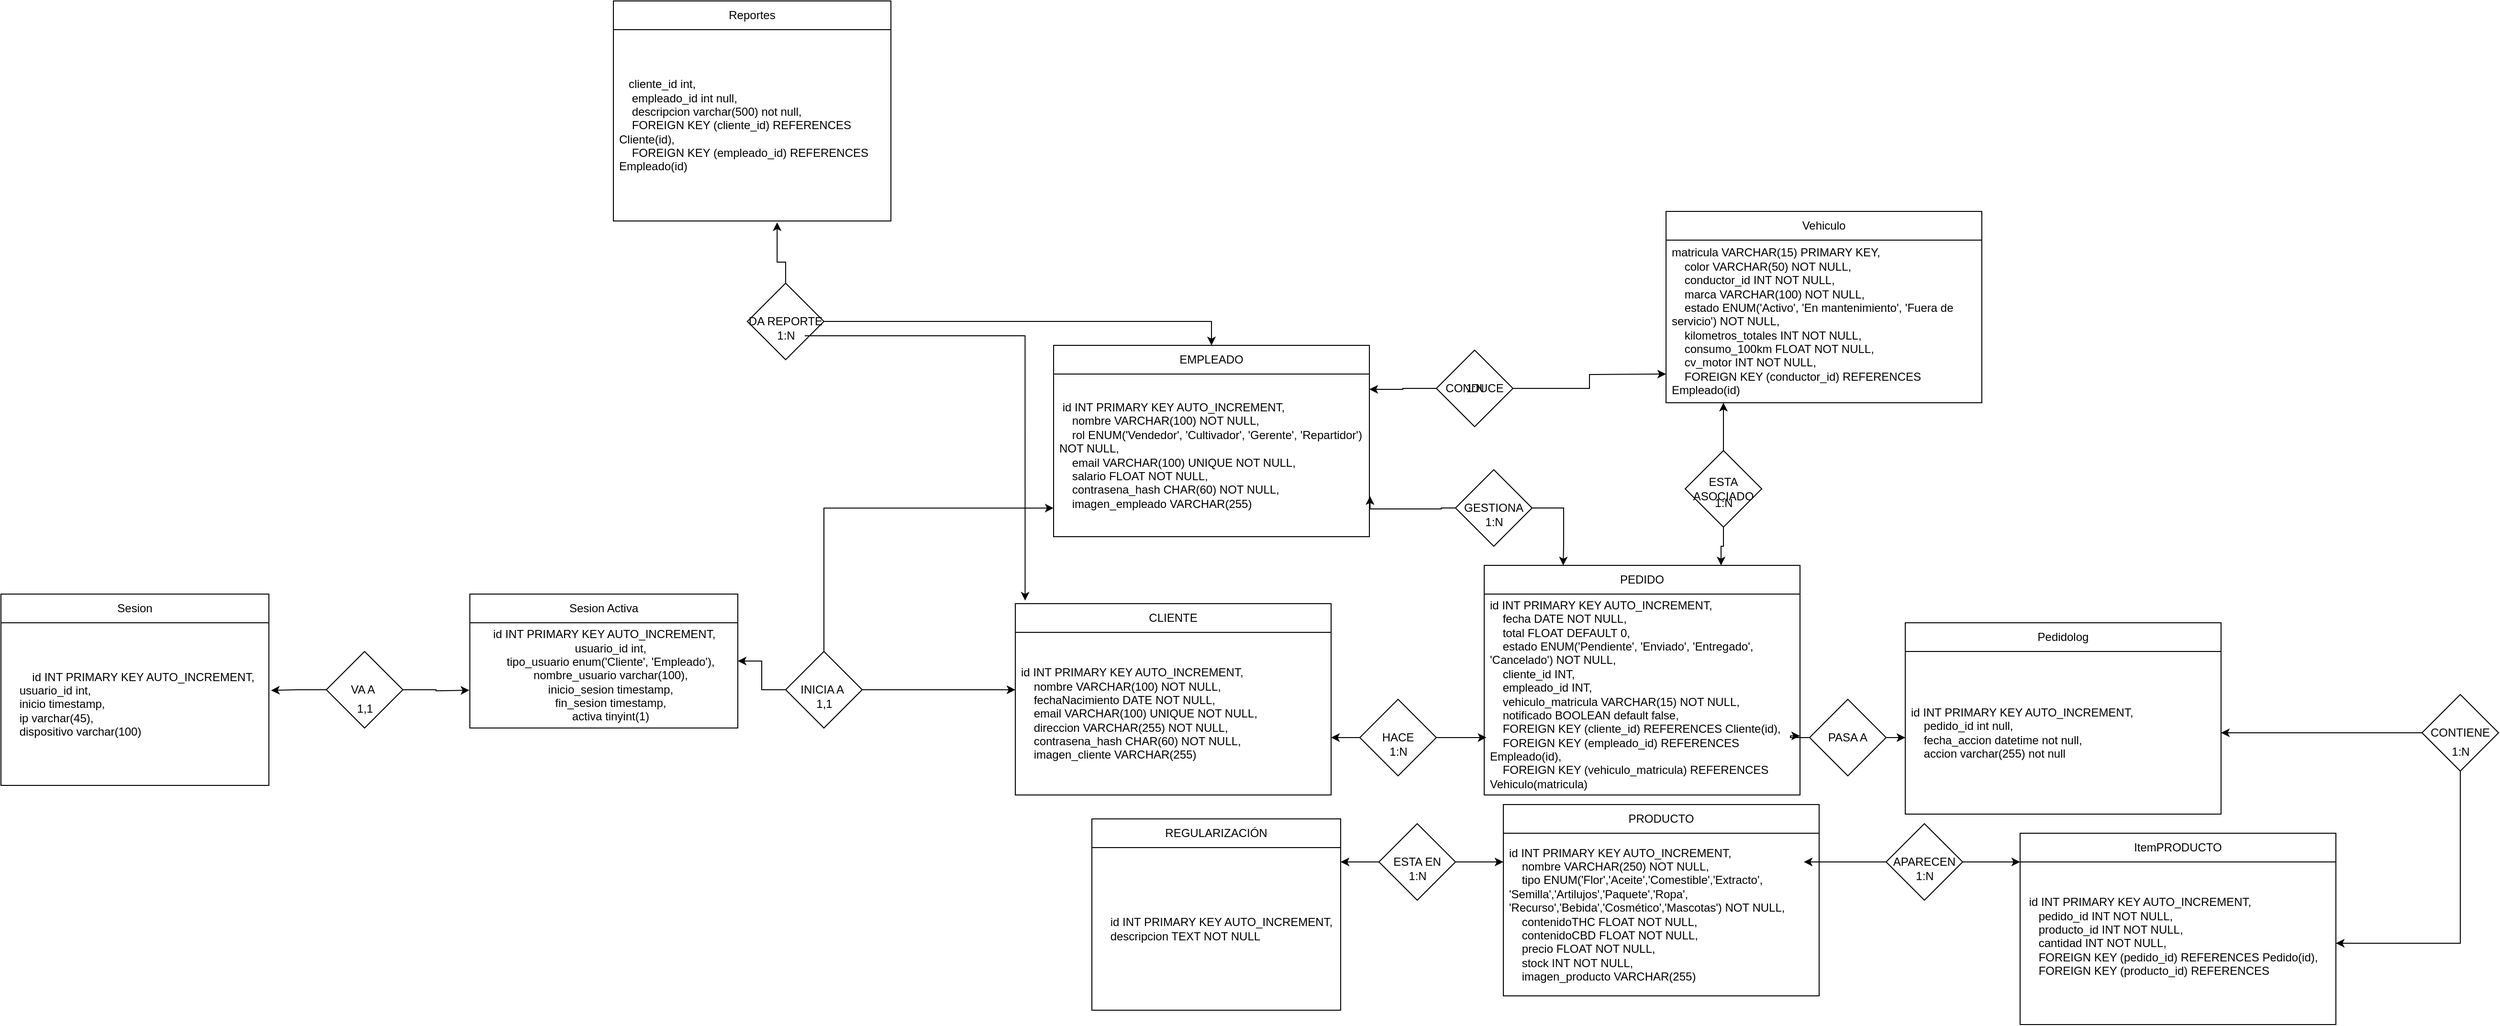 <mxfile version="27.0.2">
  <diagram name="Página-1" id="QCLR3uHfYd-4rFstNeCy">
    <mxGraphModel dx="3174" dy="2915" grid="1" gridSize="10" guides="1" tooltips="1" connect="1" arrows="1" fold="1" page="1" pageScale="1" pageWidth="827" pageHeight="1169" math="0" shadow="0">
      <root>
        <mxCell id="0" />
        <mxCell id="1" parent="0" />
        <mxCell id="9TUCK8Fl6qZcFN1JhtRJ-6" style="edgeStyle=orthogonalEdgeStyle;rounded=0;orthogonalLoop=1;jettySize=auto;html=1;entryX=1;entryY=0.5;entryDx=0;entryDy=0;" parent="1" source="9TUCK8Fl6qZcFN1JhtRJ-5" edge="1">
          <mxGeometry relative="1" as="geometry">
            <mxPoint x="180" y="160" as="targetPoint" />
          </mxGeometry>
        </mxCell>
        <mxCell id="9TUCK8Fl6qZcFN1JhtRJ-5" value="HACE" style="rhombus;whiteSpace=wrap;html=1;" parent="1" vertex="1">
          <mxGeometry x="210" y="120" width="80" height="80" as="geometry" />
        </mxCell>
        <mxCell id="9TUCK8Fl6qZcFN1JhtRJ-9" value="1:N" style="text;html=1;align=center;verticalAlign=middle;resizable=0;points=[];autosize=1;strokeColor=none;fillColor=none;" parent="1" vertex="1">
          <mxGeometry x="230" y="160" width="40" height="30" as="geometry" />
        </mxCell>
        <mxCell id="9TUCK8Fl6qZcFN1JhtRJ-30" style="edgeStyle=orthogonalEdgeStyle;rounded=0;orthogonalLoop=1;jettySize=auto;html=1;entryX=1.002;entryY=0.751;entryDx=0;entryDy=0;entryPerimeter=0;" parent="1" source="9TUCK8Fl6qZcFN1JhtRJ-11" target="98i-PtYuy4Ng5n8LBIRt-29" edge="1">
          <mxGeometry relative="1" as="geometry">
            <mxPoint x="280" y="-80" as="targetPoint" />
            <Array as="points">
              <mxPoint x="295" y="-80" />
              <mxPoint x="295" y="-79" />
              <mxPoint x="221" y="-79" />
            </Array>
          </mxGeometry>
        </mxCell>
        <mxCell id="Ikig8t3m9yT1rzuETTX_-10" style="edgeStyle=orthogonalEdgeStyle;rounded=0;orthogonalLoop=1;jettySize=auto;html=1;entryX=0.25;entryY=0;entryDx=0;entryDy=0;" parent="1" source="9TUCK8Fl6qZcFN1JhtRJ-11" target="98i-PtYuy4Ng5n8LBIRt-15" edge="1">
          <mxGeometry relative="1" as="geometry">
            <Array as="points">
              <mxPoint x="423" y="-80" />
              <mxPoint x="423" y="-40" />
              <mxPoint x="423" y="-40" />
            </Array>
          </mxGeometry>
        </mxCell>
        <mxCell id="9TUCK8Fl6qZcFN1JhtRJ-11" value="GESTIONA" style="rhombus;whiteSpace=wrap;html=1;" parent="1" vertex="1">
          <mxGeometry x="310" y="-120" width="80" height="80" as="geometry" />
        </mxCell>
        <mxCell id="9TUCK8Fl6qZcFN1JhtRJ-16" value="1:N" style="text;html=1;align=center;verticalAlign=middle;resizable=0;points=[];autosize=1;strokeColor=none;fillColor=none;" parent="1" vertex="1">
          <mxGeometry x="330" y="-80" width="40" height="30" as="geometry" />
        </mxCell>
        <mxCell id="CIaCIXDbEJzTGDQdLWJQ-27" style="edgeStyle=orthogonalEdgeStyle;rounded=0;orthogonalLoop=1;jettySize=auto;html=1;entryX=1;entryY=0.5;entryDx=0;entryDy=0;" parent="1" source="9TUCK8Fl6qZcFN1JhtRJ-17" target="98i-PtYuy4Ng5n8LBIRt-13" edge="1">
          <mxGeometry relative="1" as="geometry">
            <mxPoint x="1070" y="160" as="targetPoint" />
          </mxGeometry>
        </mxCell>
        <mxCell id="98i-PtYuy4Ng5n8LBIRt-14" style="edgeStyle=orthogonalEdgeStyle;rounded=0;orthogonalLoop=1;jettySize=auto;html=1;entryX=1;entryY=0.5;entryDx=0;entryDy=0;" parent="1" source="9TUCK8Fl6qZcFN1JhtRJ-17" target="98i-PtYuy4Ng5n8LBIRt-7" edge="1">
          <mxGeometry relative="1" as="geometry" />
        </mxCell>
        <mxCell id="9TUCK8Fl6qZcFN1JhtRJ-17" value="CONTIENE" style="rhombus;whiteSpace=wrap;html=1;" parent="1" vertex="1">
          <mxGeometry x="1320" y="115" width="80" height="80" as="geometry" />
        </mxCell>
        <mxCell id="9TUCK8Fl6qZcFN1JhtRJ-21" value="1:N" style="text;html=1;align=center;verticalAlign=middle;resizable=0;points=[];autosize=1;strokeColor=none;fillColor=none;" parent="1" vertex="1">
          <mxGeometry x="1340" y="160" width="40" height="30" as="geometry" />
        </mxCell>
        <mxCell id="9TUCK8Fl6qZcFN1JhtRJ-24" value="" style="edgeStyle=orthogonalEdgeStyle;rounded=0;orthogonalLoop=1;jettySize=auto;html=1;entryX=0;entryY=0.5;entryDx=0;entryDy=0;" parent="1" source="9TUCK8Fl6qZcFN1JhtRJ-23" edge="1">
          <mxGeometry relative="1" as="geometry">
            <mxPoint x="900" y="290" as="targetPoint" />
          </mxGeometry>
        </mxCell>
        <mxCell id="CIaCIXDbEJzTGDQdLWJQ-4" style="edgeStyle=orthogonalEdgeStyle;rounded=0;orthogonalLoop=1;jettySize=auto;html=1;entryX=1;entryY=0.5;entryDx=0;entryDy=0;" parent="1" source="9TUCK8Fl6qZcFN1JhtRJ-23" edge="1">
          <mxGeometry relative="1" as="geometry">
            <mxPoint x="674" y="290" as="targetPoint" />
          </mxGeometry>
        </mxCell>
        <mxCell id="9TUCK8Fl6qZcFN1JhtRJ-23" value="APARECEN" style="rhombus;whiteSpace=wrap;html=1;" parent="1" vertex="1">
          <mxGeometry x="760" y="250" width="80" height="80" as="geometry" />
        </mxCell>
        <mxCell id="9TUCK8Fl6qZcFN1JhtRJ-27" value="1:N" style="text;html=1;align=center;verticalAlign=middle;resizable=0;points=[];autosize=1;strokeColor=none;fillColor=none;" parent="1" vertex="1">
          <mxGeometry x="780" y="290" width="40" height="30" as="geometry" />
        </mxCell>
        <mxCell id="9TUCK8Fl6qZcFN1JhtRJ-33" style="edgeStyle=orthogonalEdgeStyle;rounded=0;orthogonalLoop=1;jettySize=auto;html=1;entryX=1;entryY=0.094;entryDx=0;entryDy=0;entryPerimeter=0;" parent="1" source="9TUCK8Fl6qZcFN1JhtRJ-29" target="98i-PtYuy4Ng5n8LBIRt-29" edge="1">
          <mxGeometry relative="1" as="geometry">
            <mxPoint x="170" y="-170" as="targetPoint" />
          </mxGeometry>
        </mxCell>
        <mxCell id="9TUCK8Fl6qZcFN1JhtRJ-35" style="edgeStyle=orthogonalEdgeStyle;rounded=0;orthogonalLoop=1;jettySize=auto;html=1;entryX=0;entryY=0.5;entryDx=0;entryDy=0;" parent="1" source="9TUCK8Fl6qZcFN1JhtRJ-29" edge="1">
          <mxGeometry relative="1" as="geometry">
            <mxPoint x="530" y="-220" as="targetPoint" />
          </mxGeometry>
        </mxCell>
        <mxCell id="9TUCK8Fl6qZcFN1JhtRJ-29" value="CONDUCE" style="rhombus;whiteSpace=wrap;html=1;" parent="1" vertex="1">
          <mxGeometry x="290" y="-245" width="80" height="80" as="geometry" />
        </mxCell>
        <mxCell id="9TUCK8Fl6qZcFN1JhtRJ-32" value="1:N" style="text;html=1;align=center;verticalAlign=middle;resizable=0;points=[];autosize=1;strokeColor=none;fillColor=none;" parent="1" vertex="1">
          <mxGeometry x="310" y="-220" width="40" height="30" as="geometry" />
        </mxCell>
        <mxCell id="9TUCK8Fl6qZcFN1JhtRJ-37" style="edgeStyle=orthogonalEdgeStyle;rounded=0;orthogonalLoop=1;jettySize=auto;html=1;entryX=0.5;entryY=1;entryDx=0;entryDy=0;" parent="1" source="9TUCK8Fl6qZcFN1JhtRJ-36" edge="1">
          <mxGeometry relative="1" as="geometry">
            <mxPoint x="590" y="-190" as="targetPoint" />
          </mxGeometry>
        </mxCell>
        <mxCell id="KaKe4W6xplsF1wte8NYP-4" style="edgeStyle=orthogonalEdgeStyle;rounded=0;orthogonalLoop=1;jettySize=auto;html=1;entryX=0.75;entryY=0;entryDx=0;entryDy=0;" parent="1" source="9TUCK8Fl6qZcFN1JhtRJ-36" target="98i-PtYuy4Ng5n8LBIRt-15" edge="1">
          <mxGeometry relative="1" as="geometry">
            <Array as="points">
              <mxPoint x="590" y="-40" />
              <mxPoint x="588" y="-40" />
            </Array>
          </mxGeometry>
        </mxCell>
        <mxCell id="9TUCK8Fl6qZcFN1JhtRJ-36" value="ESTA ASOCIADO" style="rhombus;whiteSpace=wrap;html=1;" parent="1" vertex="1">
          <mxGeometry x="550" y="-140" width="80" height="80" as="geometry" />
        </mxCell>
        <mxCell id="9TUCK8Fl6qZcFN1JhtRJ-39" value="1:N" style="text;html=1;align=center;verticalAlign=middle;resizable=0;points=[];autosize=1;strokeColor=none;fillColor=none;" parent="1" vertex="1">
          <mxGeometry x="570" y="-100" width="40" height="30" as="geometry" />
        </mxCell>
        <mxCell id="CIaCIXDbEJzTGDQdLWJQ-13" style="edgeStyle=orthogonalEdgeStyle;rounded=0;orthogonalLoop=1;jettySize=auto;html=1;entryX=0;entryY=0.824;entryDx=0;entryDy=0;entryPerimeter=0;" parent="1" source="CIaCIXDbEJzTGDQdLWJQ-9" target="98i-PtYuy4Ng5n8LBIRt-29" edge="1">
          <mxGeometry relative="1" as="geometry">
            <mxPoint x="-150" y="-80" as="targetPoint" />
            <Array as="points">
              <mxPoint x="-350" y="-80" />
            </Array>
          </mxGeometry>
        </mxCell>
        <mxCell id="Ikig8t3m9yT1rzuETTX_-3" style="edgeStyle=orthogonalEdgeStyle;rounded=0;orthogonalLoop=1;jettySize=auto;html=1;entryX=1;entryY=0.5;entryDx=0;entryDy=0;" parent="1" source="CIaCIXDbEJzTGDQdLWJQ-9" target="Ikig8t3m9yT1rzuETTX_-1" edge="1">
          <mxGeometry relative="1" as="geometry" />
        </mxCell>
        <mxCell id="CIaCIXDbEJzTGDQdLWJQ-9" value="INICIA A&amp;nbsp;" style="rhombus;whiteSpace=wrap;html=1;" parent="1" vertex="1">
          <mxGeometry x="-390" y="70" width="80" height="80" as="geometry" />
        </mxCell>
        <mxCell id="CIaCIXDbEJzTGDQdLWJQ-14" value="1,1" style="text;html=1;align=center;verticalAlign=middle;resizable=0;points=[];autosize=1;strokeColor=none;fillColor=none;" parent="1" vertex="1">
          <mxGeometry x="-370" y="110" width="40" height="30" as="geometry" />
        </mxCell>
        <mxCell id="CIaCIXDbEJzTGDQdLWJQ-17" style="edgeStyle=orthogonalEdgeStyle;rounded=0;orthogonalLoop=1;jettySize=auto;html=1;entryX=1;entryY=0.5;entryDx=0;entryDy=0;" parent="1" source="CIaCIXDbEJzTGDQdLWJQ-16" edge="1">
          <mxGeometry relative="1" as="geometry">
            <mxPoint x="190" y="290" as="targetPoint" />
          </mxGeometry>
        </mxCell>
        <mxCell id="CIaCIXDbEJzTGDQdLWJQ-18" style="edgeStyle=orthogonalEdgeStyle;rounded=0;orthogonalLoop=1;jettySize=auto;html=1;" parent="1" source="CIaCIXDbEJzTGDQdLWJQ-16" edge="1">
          <mxGeometry relative="1" as="geometry">
            <mxPoint x="360" y="290" as="targetPoint" />
          </mxGeometry>
        </mxCell>
        <mxCell id="CIaCIXDbEJzTGDQdLWJQ-16" value="ESTA EN" style="rhombus;whiteSpace=wrap;html=1;" parent="1" vertex="1">
          <mxGeometry x="230" y="250" width="80" height="80" as="geometry" />
        </mxCell>
        <mxCell id="CIaCIXDbEJzTGDQdLWJQ-19" value="1:N" style="text;html=1;align=center;verticalAlign=middle;resizable=0;points=[];autosize=1;strokeColor=none;fillColor=none;" parent="1" vertex="1">
          <mxGeometry x="250" y="290" width="40" height="30" as="geometry" />
        </mxCell>
        <mxCell id="CIaCIXDbEJzTGDQdLWJQ-25" style="edgeStyle=orthogonalEdgeStyle;rounded=0;orthogonalLoop=1;jettySize=auto;html=1;entryX=0;entryY=0.5;entryDx=0;entryDy=0;" parent="1" source="CIaCIXDbEJzTGDQdLWJQ-22" edge="1">
          <mxGeometry relative="1" as="geometry">
            <mxPoint x="780" y="160" as="targetPoint" />
          </mxGeometry>
        </mxCell>
        <mxCell id="CIaCIXDbEJzTGDQdLWJQ-22" value="PASA A" style="rhombus;whiteSpace=wrap;html=1;" parent="1" vertex="1">
          <mxGeometry x="680" y="120" width="80" height="80" as="geometry" />
        </mxCell>
        <mxCell id="98i-PtYuy4Ng5n8LBIRt-1" value="Sesion" style="swimlane;fontStyle=0;childLayout=stackLayout;horizontal=1;startSize=30;horizontalStack=0;resizeParent=1;resizeParentMax=0;resizeLast=0;collapsible=1;marginBottom=0;whiteSpace=wrap;html=1;" parent="1" vertex="1">
          <mxGeometry x="-1210" y="10" width="280" height="200" as="geometry" />
        </mxCell>
        <mxCell id="98i-PtYuy4Ng5n8LBIRt-2" value="&amp;nbsp; &amp;nbsp;&amp;nbsp;&lt;span style=&quot;white-space: normal;&quot;&gt;&lt;span style=&quot;background-color: transparent; white-space: pre;&quot;&gt;&#x9;&lt;/span&gt;&lt;span style=&quot;background-color: transparent;&quot;&gt;id INT PRIMARY KEY AUTO_INCREMENT,&lt;/span&gt;&lt;/span&gt;&lt;div&gt;&amp;nbsp; &amp;nbsp; usuario_id int,&lt;/div&gt;&lt;div&gt;&amp;nbsp; &amp;nbsp; inicio timestamp,&lt;/div&gt;&lt;div&gt;&amp;nbsp; &amp;nbsp; ip varchar(45),&lt;/div&gt;&lt;div&gt;&amp;nbsp; &amp;nbsp; dispositivo varchar(100)&lt;/div&gt;" style="text;strokeColor=none;fillColor=none;align=left;verticalAlign=middle;spacingLeft=4;spacingRight=4;overflow=hidden;points=[[0,0.5],[1,0.5]];portConstraint=eastwest;rotatable=0;whiteSpace=wrap;html=1;" parent="98i-PtYuy4Ng5n8LBIRt-1" vertex="1">
          <mxGeometry y="30" width="280" height="170" as="geometry" />
        </mxCell>
        <mxCell id="98i-PtYuy4Ng5n8LBIRt-6" value="ItemPRODUCTO" style="swimlane;fontStyle=0;childLayout=stackLayout;horizontal=1;startSize=30;horizontalStack=0;resizeParent=1;resizeParentMax=0;resizeLast=0;collapsible=1;marginBottom=0;whiteSpace=wrap;html=1;" parent="1" vertex="1">
          <mxGeometry x="900" y="260" width="330" height="200" as="geometry" />
        </mxCell>
        <mxCell id="98i-PtYuy4Ng5n8LBIRt-7" value="&lt;div&gt;&amp;nbsp;id INT PRIMARY KEY AUTO_INCREMENT,&lt;/div&gt;&lt;div&gt;&amp;nbsp; &amp;nbsp; pedido_id INT NOT NULL,&lt;/div&gt;&lt;div&gt;&amp;nbsp; &amp;nbsp; producto_id INT NOT NULL,&lt;/div&gt;&lt;div&gt;&amp;nbsp; &amp;nbsp; cantidad INT NOT NULL,&lt;/div&gt;&lt;div&gt;&amp;nbsp; &amp;nbsp; FOREIGN KEY (pedido_id) REFERENCES Pedido(id),&lt;/div&gt;&lt;div&gt;&amp;nbsp; &amp;nbsp; FOREIGN KEY (producto_id) REFERENCES&amp;nbsp; &amp;nbsp; &amp;nbsp;&amp;nbsp;&lt;/div&gt;&lt;div&gt;&lt;br&gt;&lt;/div&gt;" style="text;strokeColor=none;fillColor=none;align=left;verticalAlign=middle;spacingLeft=4;spacingRight=4;overflow=hidden;points=[[0,0.5],[1,0.5]];portConstraint=eastwest;rotatable=0;whiteSpace=wrap;html=1;" parent="98i-PtYuy4Ng5n8LBIRt-6" vertex="1">
          <mxGeometry y="30" width="330" height="170" as="geometry" />
        </mxCell>
        <mxCell id="98i-PtYuy4Ng5n8LBIRt-8" value="PRODUCTO" style="swimlane;fontStyle=0;childLayout=stackLayout;horizontal=1;startSize=30;horizontalStack=0;resizeParent=1;resizeParentMax=0;resizeLast=0;collapsible=1;marginBottom=0;whiteSpace=wrap;html=1;" parent="1" vertex="1">
          <mxGeometry x="360" y="230" width="330" height="200" as="geometry" />
        </mxCell>
        <mxCell id="98i-PtYuy4Ng5n8LBIRt-9" value="id INT PRIMARY KEY AUTO_INCREMENT,&#xa;    nombre VARCHAR(250) NOT NULL,&#xa;    tipo ENUM(&#39;Flor&#39;,&#39;Aceite&#39;,&#39;Comestible&#39;,&#39;Extracto&#39;, &#39;Semilla&#39;,&#39;Artilujos&#39;,&#39;Paquete&#39;,&#39;Ropa&#39;, &#39;Recurso&#39;,&#39;Bebida&#39;,&#39;Cosmético&#39;,&#39;Mascotas&#39;) NOT NULL,&#xa;    contenidoTHC FLOAT NOT NULL,&#xa;    contenidoCBD FLOAT NOT NULL,&#xa;    precio FLOAT NOT NULL,&#xa;    stock INT NOT NULL,&#xa;    imagen_producto VARCHAR(255)" style="text;strokeColor=none;fillColor=none;align=left;verticalAlign=middle;spacingLeft=4;spacingRight=4;overflow=hidden;points=[[0,0.5],[1,0.5]];portConstraint=eastwest;rotatable=0;whiteSpace=wrap;html=1;" parent="98i-PtYuy4Ng5n8LBIRt-8" vertex="1">
          <mxGeometry y="30" width="330" height="170" as="geometry" />
        </mxCell>
        <mxCell id="98i-PtYuy4Ng5n8LBIRt-10" value="REGULARIZACIÓN" style="swimlane;fontStyle=0;childLayout=stackLayout;horizontal=1;startSize=30;horizontalStack=0;resizeParent=1;resizeParentMax=0;resizeLast=0;collapsible=1;marginBottom=0;whiteSpace=wrap;html=1;" parent="1" vertex="1">
          <mxGeometry x="-70" y="245" width="260" height="200" as="geometry" />
        </mxCell>
        <mxCell id="98i-PtYuy4Ng5n8LBIRt-11" value="&lt;div&gt;&amp;nbsp; &amp;nbsp; id INT PRIMARY KEY AUTO_INCREMENT,&lt;/div&gt;&lt;div&gt;&amp;nbsp; &amp;nbsp; descripcion TEXT NOT NULL&lt;/div&gt;" style="text;strokeColor=none;fillColor=none;align=left;verticalAlign=middle;spacingLeft=4;spacingRight=4;overflow=hidden;points=[[0,0.5],[1,0.5]];portConstraint=eastwest;rotatable=0;whiteSpace=wrap;html=1;" parent="98i-PtYuy4Ng5n8LBIRt-10" vertex="1">
          <mxGeometry y="30" width="260" height="170" as="geometry" />
        </mxCell>
        <mxCell id="98i-PtYuy4Ng5n8LBIRt-12" value="Pedidolog" style="swimlane;fontStyle=0;childLayout=stackLayout;horizontal=1;startSize=30;horizontalStack=0;resizeParent=1;resizeParentMax=0;resizeLast=0;collapsible=1;marginBottom=0;whiteSpace=wrap;html=1;" parent="1" vertex="1">
          <mxGeometry x="780" y="40" width="330" height="200" as="geometry" />
        </mxCell>
        <mxCell id="98i-PtYuy4Ng5n8LBIRt-13" value="&lt;div&gt;&lt;div&gt;id INT PRIMARY KEY AUTO_INCREMENT,&lt;/div&gt;&lt;div&gt;&amp;nbsp; &amp;nbsp; pedido_id int null,&lt;/div&gt;&lt;div&gt;&amp;nbsp; &amp;nbsp; fecha_accion datetime not null,&lt;/div&gt;&lt;div&gt;&amp;nbsp; &amp;nbsp; accion varchar(255) not null&lt;/div&gt;&lt;/div&gt;" style="text;strokeColor=none;fillColor=none;align=left;verticalAlign=middle;spacingLeft=4;spacingRight=4;overflow=hidden;points=[[0,0.5],[1,0.5]];portConstraint=eastwest;rotatable=0;whiteSpace=wrap;html=1;" parent="98i-PtYuy4Ng5n8LBIRt-12" vertex="1">
          <mxGeometry y="30" width="330" height="170" as="geometry" />
        </mxCell>
        <mxCell id="98i-PtYuy4Ng5n8LBIRt-17" value="" style="edgeStyle=orthogonalEdgeStyle;rounded=0;orthogonalLoop=1;jettySize=auto;html=1;entryX=0.007;entryY=0.714;entryDx=0;entryDy=0;entryPerimeter=0;" parent="1" source="9TUCK8Fl6qZcFN1JhtRJ-5" target="98i-PtYuy4Ng5n8LBIRt-16" edge="1">
          <mxGeometry relative="1" as="geometry">
            <mxPoint x="380" y="160" as="sourcePoint" />
            <mxPoint x="350" y="160" as="targetPoint" />
          </mxGeometry>
        </mxCell>
        <mxCell id="98i-PtYuy4Ng5n8LBIRt-15" value="PEDIDO" style="swimlane;fontStyle=0;childLayout=stackLayout;horizontal=1;startSize=30;horizontalStack=0;resizeParent=1;resizeParentMax=0;resizeLast=0;collapsible=1;marginBottom=0;whiteSpace=wrap;html=1;" parent="1" vertex="1">
          <mxGeometry x="340" y="-20" width="330" height="240" as="geometry" />
        </mxCell>
        <mxCell id="98i-PtYuy4Ng5n8LBIRt-16" value="&lt;div&gt;id INT PRIMARY KEY AUTO_INCREMENT,&lt;/div&gt;&lt;div&gt;&amp;nbsp; &amp;nbsp; fecha DATE NOT NULL,&lt;/div&gt;&lt;div&gt;&amp;nbsp; &amp;nbsp; total FLOAT DEFAULT 0,&lt;/div&gt;&lt;div&gt;&amp;nbsp; &amp;nbsp; estado ENUM(&#39;Pendiente&#39;, &#39;Enviado&#39;, &#39;Entregado&#39;, &#39;Cancelado&#39;) NOT NULL,&lt;/div&gt;&lt;div&gt;&amp;nbsp; &amp;nbsp; cliente_id INT,&lt;/div&gt;&lt;div&gt;&amp;nbsp; &amp;nbsp; empleado_id INT,&lt;/div&gt;&lt;div&gt;&amp;nbsp; &amp;nbsp; vehiculo_matricula VARCHAR(15) NOT NULL,&lt;/div&gt;&lt;div&gt;&amp;nbsp; &amp;nbsp; notificado BOOLEAN default false,&lt;/div&gt;&lt;div&gt;&amp;nbsp; &amp;nbsp; FOREIGN KEY (cliente_id) REFERENCES Cliente(id),&lt;/div&gt;&lt;div&gt;&amp;nbsp; &amp;nbsp; FOREIGN KEY (empleado_id) REFERENCES Empleado(id),&lt;/div&gt;&lt;div&gt;&amp;nbsp; &amp;nbsp; FOREIGN KEY (vehiculo_matricula) REFERENCES Vehiculo(matricula)&lt;/div&gt;" style="text;strokeColor=none;fillColor=none;align=left;verticalAlign=middle;spacingLeft=4;spacingRight=4;overflow=hidden;points=[[0,0.5],[1,0.5]];portConstraint=eastwest;rotatable=0;whiteSpace=wrap;html=1;" parent="98i-PtYuy4Ng5n8LBIRt-15" vertex="1">
          <mxGeometry y="30" width="330" height="210" as="geometry" />
        </mxCell>
        <mxCell id="98i-PtYuy4Ng5n8LBIRt-19" style="edgeStyle=orthogonalEdgeStyle;rounded=0;orthogonalLoop=1;jettySize=auto;html=1;entryX=1;entryY=0.706;entryDx=0;entryDy=0;entryPerimeter=0;" parent="1" source="CIaCIXDbEJzTGDQdLWJQ-22" target="98i-PtYuy4Ng5n8LBIRt-16" edge="1">
          <mxGeometry relative="1" as="geometry" />
        </mxCell>
        <mxCell id="98i-PtYuy4Ng5n8LBIRt-22" value="CLIENTE" style="swimlane;fontStyle=0;childLayout=stackLayout;horizontal=1;startSize=30;horizontalStack=0;resizeParent=1;resizeParentMax=0;resizeLast=0;collapsible=1;marginBottom=0;whiteSpace=wrap;html=1;" parent="1" vertex="1">
          <mxGeometry x="-150" y="20" width="330" height="200" as="geometry" />
        </mxCell>
        <mxCell id="98i-PtYuy4Ng5n8LBIRt-23" value="id INT PRIMARY KEY AUTO_INCREMENT,&#xa;    nombre VARCHAR(100) NOT NULL,&#xa;    fechaNacimiento DATE NOT NULL,&#xa;    email VARCHAR(100) UNIQUE NOT NULL,&#xa;    direccion VARCHAR(255) NOT NULL,&#xa;    contrasena_hash CHAR(60) NOT NULL,&#xa;    imagen_cliente VARCHAR(255)" style="text;strokeColor=none;fillColor=none;align=left;verticalAlign=middle;spacingLeft=4;spacingRight=4;overflow=hidden;points=[[0,0.5],[1,0.5]];portConstraint=eastwest;rotatable=0;whiteSpace=wrap;html=1;" parent="98i-PtYuy4Ng5n8LBIRt-22" vertex="1">
          <mxGeometry y="30" width="330" height="170" as="geometry" />
        </mxCell>
        <mxCell id="98i-PtYuy4Ng5n8LBIRt-25" style="edgeStyle=orthogonalEdgeStyle;rounded=0;orthogonalLoop=1;jettySize=auto;html=1;" parent="1" source="CIaCIXDbEJzTGDQdLWJQ-9" edge="1">
          <mxGeometry relative="1" as="geometry">
            <mxPoint x="-150" y="110" as="targetPoint" />
          </mxGeometry>
        </mxCell>
        <mxCell id="98i-PtYuy4Ng5n8LBIRt-26" value="Vehiculo" style="swimlane;fontStyle=0;childLayout=stackLayout;horizontal=1;startSize=30;horizontalStack=0;resizeParent=1;resizeParentMax=0;resizeLast=0;collapsible=1;marginBottom=0;whiteSpace=wrap;html=1;" parent="1" vertex="1">
          <mxGeometry x="530" y="-390" width="330" height="200" as="geometry" />
        </mxCell>
        <mxCell id="98i-PtYuy4Ng5n8LBIRt-27" value="&lt;div&gt;matricula VARCHAR(15) PRIMARY KEY,&lt;/div&gt;&lt;div&gt;&amp;nbsp; &amp;nbsp; color VARCHAR(50) NOT NULL,&lt;/div&gt;&lt;div&gt;&amp;nbsp; &amp;nbsp; conductor_id INT NOT NULL,&lt;/div&gt;&lt;div&gt;&amp;nbsp; &amp;nbsp; marca VARCHAR(100) NOT NULL,&lt;/div&gt;&lt;div&gt;&amp;nbsp; &amp;nbsp; estado ENUM(&#39;Activo&#39;, &#39;En mantenimiento&#39;, &#39;Fuera de servicio&#39;) NOT NULL,&lt;/div&gt;&lt;div&gt;&amp;nbsp; &amp;nbsp; kilometros_totales INT NOT NULL,&lt;/div&gt;&lt;div&gt;&amp;nbsp; &amp;nbsp; consumo_100km FLOAT NOT NULL,&lt;/div&gt;&lt;div&gt;&amp;nbsp; &amp;nbsp; cv_motor INT NOT NULL,&lt;/div&gt;&lt;div&gt;&amp;nbsp; &amp;nbsp; FOREIGN KEY (conductor_id) REFERENCES Empleado(id)&lt;/div&gt;" style="text;strokeColor=none;fillColor=none;align=left;verticalAlign=middle;spacingLeft=4;spacingRight=4;overflow=hidden;points=[[0,0.5],[1,0.5]];portConstraint=eastwest;rotatable=0;whiteSpace=wrap;html=1;" parent="98i-PtYuy4Ng5n8LBIRt-26" vertex="1">
          <mxGeometry y="30" width="330" height="170" as="geometry" />
        </mxCell>
        <mxCell id="98i-PtYuy4Ng5n8LBIRt-28" value="EMPLEADO" style="swimlane;fontStyle=0;childLayout=stackLayout;horizontal=1;startSize=30;horizontalStack=0;resizeParent=1;resizeParentMax=0;resizeLast=0;collapsible=1;marginBottom=0;whiteSpace=wrap;html=1;" parent="1" vertex="1">
          <mxGeometry x="-110" y="-250" width="330" height="200" as="geometry" />
        </mxCell>
        <mxCell id="98i-PtYuy4Ng5n8LBIRt-29" value="&lt;div&gt;&amp;nbsp;id INT PRIMARY KEY AUTO_INCREMENT,&lt;/div&gt;&lt;div&gt;&amp;nbsp; &amp;nbsp; nombre VARCHAR(100) NOT NULL,&lt;/div&gt;&lt;div&gt;&amp;nbsp; &amp;nbsp; rol ENUM(&#39;Vendedor&#39;, &#39;Cultivador&#39;, &#39;Gerente&#39;, &#39;Repartidor&#39;) NOT NULL,&lt;/div&gt;&lt;div&gt;&amp;nbsp; &amp;nbsp; email VARCHAR(100) UNIQUE NOT NULL,&lt;/div&gt;&lt;div&gt;&amp;nbsp; &amp;nbsp; salario FLOAT NOT NULL,&lt;/div&gt;&lt;div&gt;&amp;nbsp; &amp;nbsp; contrasena_hash CHAR(60) NOT NULL,&lt;/div&gt;&lt;div&gt;&amp;nbsp; &amp;nbsp; imagen_empleado VARCHAR(255)&lt;/div&gt;" style="text;strokeColor=none;fillColor=none;align=left;verticalAlign=middle;spacingLeft=4;spacingRight=4;overflow=hidden;points=[[0,0.5],[1,0.5]];portConstraint=eastwest;rotatable=0;whiteSpace=wrap;html=1;" parent="98i-PtYuy4Ng5n8LBIRt-28" vertex="1">
          <mxGeometry y="30" width="330" height="170" as="geometry" />
        </mxCell>
        <mxCell id="Ikig8t3m9yT1rzuETTX_-1" value="Sesion Activa" style="swimlane;fontStyle=0;childLayout=stackLayout;horizontal=1;startSize=30;horizontalStack=0;resizeParent=1;resizeParentMax=0;resizeLast=0;collapsible=1;marginBottom=0;whiteSpace=wrap;html=1;" parent="1" vertex="1">
          <mxGeometry x="-720" y="10" width="280" height="140" as="geometry" />
        </mxCell>
        <mxCell id="Ikig8t3m9yT1rzuETTX_-9" value="&lt;div&gt;id INT PRIMARY KEY AUTO_INCREMENT,&lt;/div&gt;&lt;div&gt;&amp;nbsp; &amp;nbsp; usuario_id int,&lt;/div&gt;&lt;div&gt;&amp;nbsp; &amp;nbsp; tipo_usuario enum(&#39;Cliente&#39;, &#39;Empleado&#39;),&lt;/div&gt;&lt;div&gt;&amp;nbsp; &amp;nbsp; nombre_usuario varchar(100),&lt;/div&gt;&lt;div&gt;&amp;nbsp; &amp;nbsp; inicio_sesion timestamp,&lt;/div&gt;&lt;div&gt;&amp;nbsp; &amp;nbsp; fin_sesion timestamp,&lt;/div&gt;&lt;div&gt;&amp;nbsp; &amp;nbsp; activa tinyint(1)&lt;/div&gt;" style="text;html=1;align=center;verticalAlign=middle;resizable=0;points=[];autosize=1;strokeColor=none;fillColor=none;" parent="Ikig8t3m9yT1rzuETTX_-1" vertex="1">
          <mxGeometry y="30" width="280" height="110" as="geometry" />
        </mxCell>
        <mxCell id="Ikig8t3m9yT1rzuETTX_-4" value="VA A&amp;nbsp;" style="rhombus;whiteSpace=wrap;html=1;" parent="1" vertex="1">
          <mxGeometry x="-870" y="70" width="80" height="80" as="geometry" />
        </mxCell>
        <mxCell id="Ikig8t3m9yT1rzuETTX_-5" style="edgeStyle=orthogonalEdgeStyle;rounded=0;orthogonalLoop=1;jettySize=auto;html=1;entryX=1.008;entryY=0.416;entryDx=0;entryDy=0;entryPerimeter=0;" parent="1" source="Ikig8t3m9yT1rzuETTX_-4" target="98i-PtYuy4Ng5n8LBIRt-2" edge="1">
          <mxGeometry relative="1" as="geometry" />
        </mxCell>
        <mxCell id="Ikig8t3m9yT1rzuETTX_-6" style="edgeStyle=orthogonalEdgeStyle;rounded=0;orthogonalLoop=1;jettySize=auto;html=1;entryX=-0.002;entryY=0.415;entryDx=0;entryDy=0;entryPerimeter=0;" parent="1" source="Ikig8t3m9yT1rzuETTX_-4" edge="1">
          <mxGeometry relative="1" as="geometry">
            <mxPoint x="-720.56" y="110.55" as="targetPoint" />
          </mxGeometry>
        </mxCell>
        <mxCell id="Ikig8t3m9yT1rzuETTX_-8" value="1,1" style="text;html=1;align=center;verticalAlign=middle;resizable=0;points=[];autosize=1;strokeColor=none;fillColor=none;" parent="1" vertex="1">
          <mxGeometry x="-850" y="115" width="40" height="30" as="geometry" />
        </mxCell>
        <mxCell id="7t5iRWdd2vgkbFiuM0uA-3" value="Reportes" style="swimlane;fontStyle=0;childLayout=stackLayout;horizontal=1;startSize=30;horizontalStack=0;resizeParent=1;resizeParentMax=0;resizeLast=0;collapsible=1;marginBottom=0;whiteSpace=wrap;html=1;" vertex="1" parent="1">
          <mxGeometry x="-570" y="-610" width="290" height="230" as="geometry" />
        </mxCell>
        <mxCell id="7t5iRWdd2vgkbFiuM0uA-4" value="&lt;div&gt;&amp;nbsp; &amp;nbsp;cliente_id int,&lt;/div&gt;&lt;div&gt;&amp;nbsp; &amp;nbsp; empleado_id int null,&lt;/div&gt;&lt;div&gt;&amp;nbsp; &amp;nbsp; descripcion varchar(500) not null,&lt;/div&gt;&lt;div&gt;&amp;nbsp; &amp;nbsp; FOREIGN KEY (cliente_id) REFERENCES Cliente(id),&lt;/div&gt;&lt;div&gt;&amp;nbsp; &amp;nbsp; FOREIGN KEY (empleado_id) REFERENCES Empleado(id)&lt;/div&gt;" style="text;strokeColor=none;fillColor=none;align=left;verticalAlign=middle;spacingLeft=4;spacingRight=4;overflow=hidden;points=[[0,0.5],[1,0.5]];portConstraint=eastwest;rotatable=0;whiteSpace=wrap;html=1;" vertex="1" parent="7t5iRWdd2vgkbFiuM0uA-3">
          <mxGeometry y="30" width="290" height="200" as="geometry" />
        </mxCell>
        <mxCell id="7t5iRWdd2vgkbFiuM0uA-11" style="edgeStyle=orthogonalEdgeStyle;rounded=0;orthogonalLoop=1;jettySize=auto;html=1;entryX=0.5;entryY=0;entryDx=0;entryDy=0;" edge="1" parent="1" source="7t5iRWdd2vgkbFiuM0uA-8" target="98i-PtYuy4Ng5n8LBIRt-28">
          <mxGeometry relative="1" as="geometry" />
        </mxCell>
        <mxCell id="7t5iRWdd2vgkbFiuM0uA-13" style="edgeStyle=orthogonalEdgeStyle;rounded=0;orthogonalLoop=1;jettySize=auto;html=1;entryX=0.59;entryY=1.007;entryDx=0;entryDy=0;entryPerimeter=0;" edge="1" parent="1" source="7t5iRWdd2vgkbFiuM0uA-8" target="7t5iRWdd2vgkbFiuM0uA-4">
          <mxGeometry relative="1" as="geometry">
            <mxPoint x="-420" y="-360" as="targetPoint" />
            <Array as="points">
              <mxPoint x="-390" y="-337" />
              <mxPoint x="-399" y="-337" />
            </Array>
          </mxGeometry>
        </mxCell>
        <mxCell id="7t5iRWdd2vgkbFiuM0uA-8" value="DA REPORTE" style="rhombus;whiteSpace=wrap;html=1;" vertex="1" parent="1">
          <mxGeometry x="-430" y="-315" width="80" height="80" as="geometry" />
        </mxCell>
        <mxCell id="7t5iRWdd2vgkbFiuM0uA-9" value="1:N" style="text;html=1;align=center;verticalAlign=middle;resizable=0;points=[];autosize=1;strokeColor=none;fillColor=none;" vertex="1" parent="1">
          <mxGeometry x="-410" y="-275" width="40" height="30" as="geometry" />
        </mxCell>
        <mxCell id="7t5iRWdd2vgkbFiuM0uA-10" style="edgeStyle=orthogonalEdgeStyle;rounded=0;orthogonalLoop=1;jettySize=auto;html=1;entryX=0.031;entryY=-0.016;entryDx=0;entryDy=0;entryPerimeter=0;" edge="1" parent="1" source="7t5iRWdd2vgkbFiuM0uA-9" target="98i-PtYuy4Ng5n8LBIRt-22">
          <mxGeometry relative="1" as="geometry" />
        </mxCell>
      </root>
    </mxGraphModel>
  </diagram>
</mxfile>
